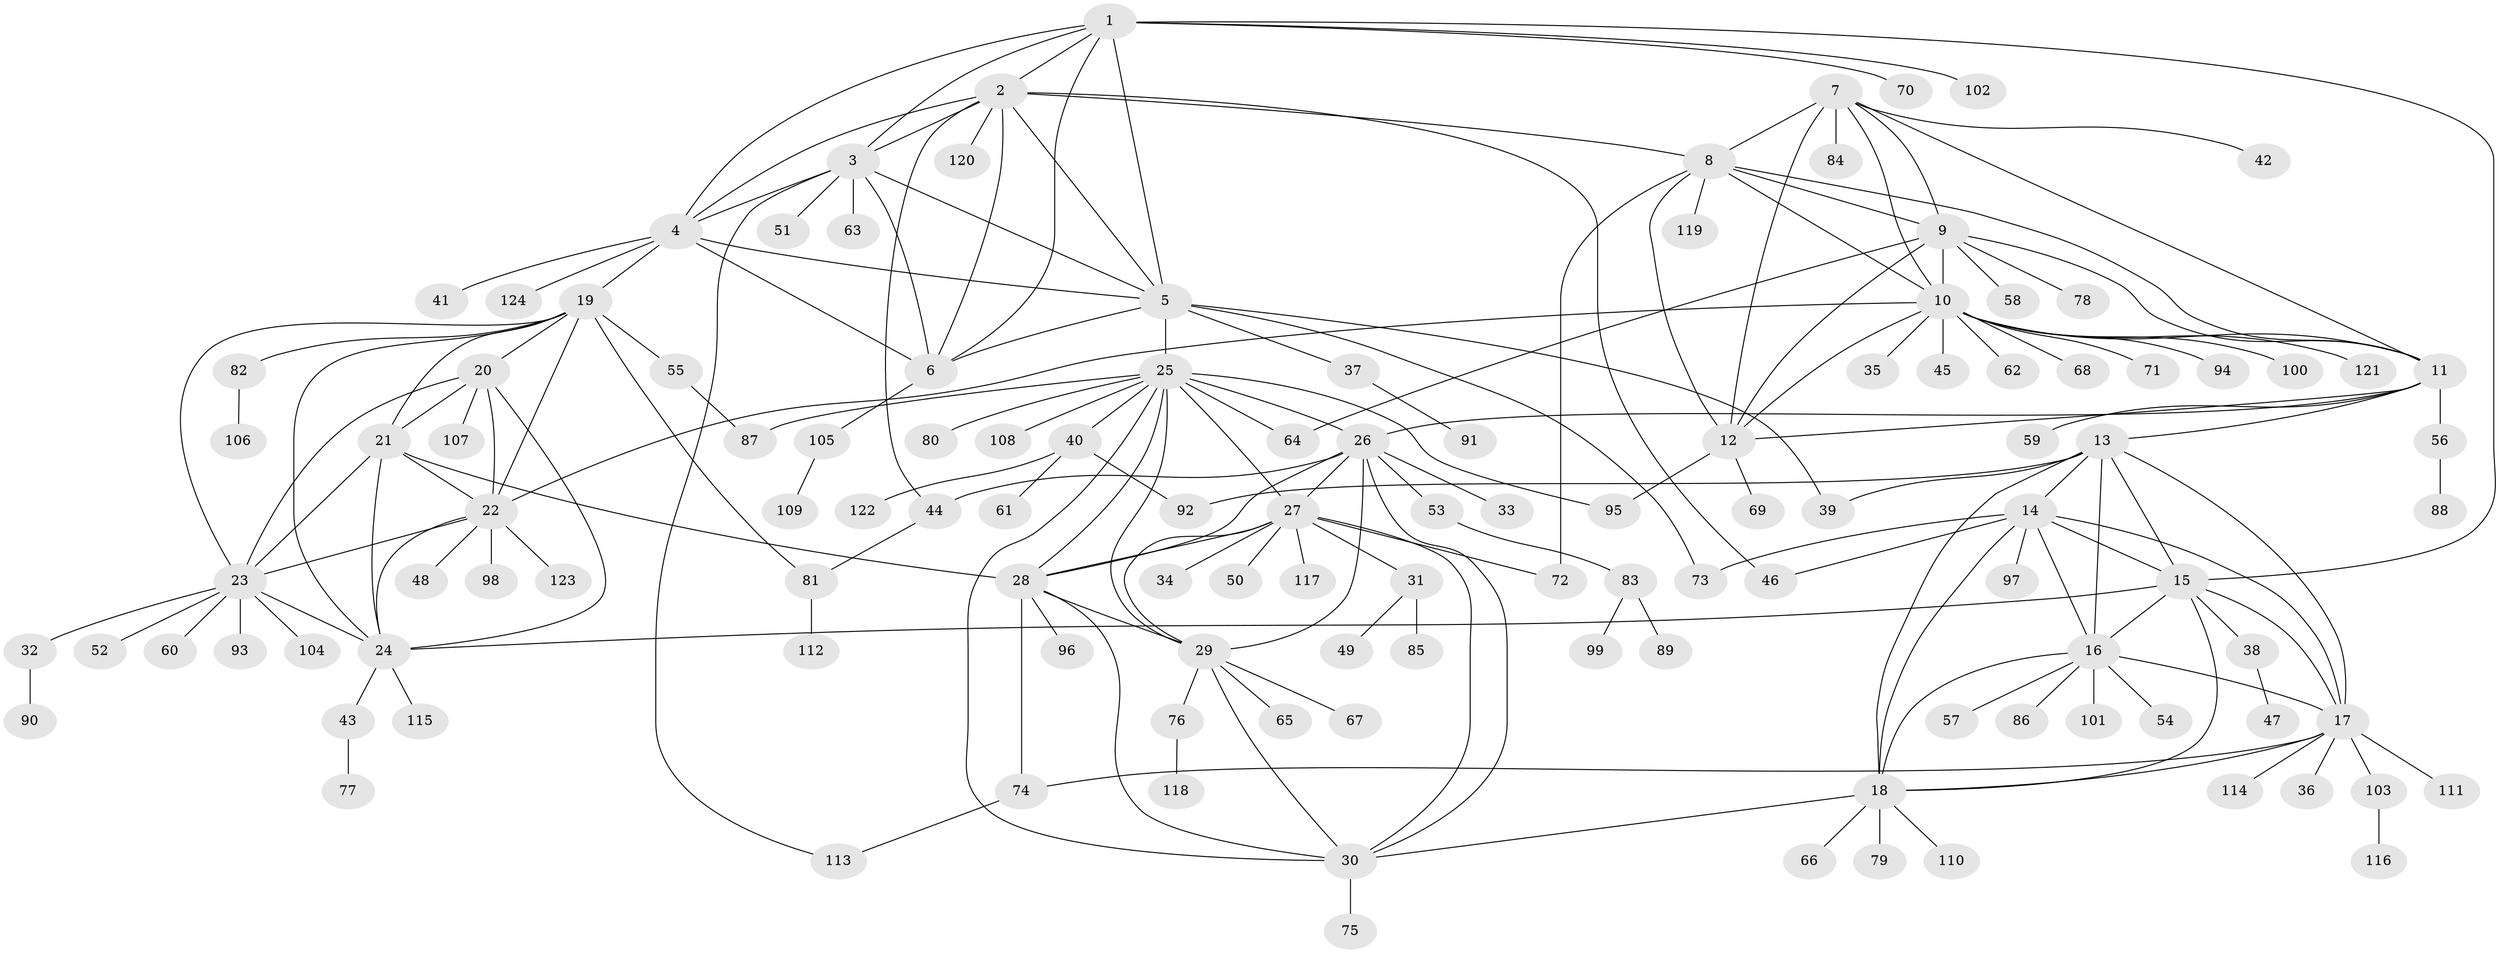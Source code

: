 // coarse degree distribution, {9: 0.01, 8: 0.03, 7: 0.12, 15: 0.01, 5: 0.01, 12: 0.01, 10: 0.02, 13: 0.01, 11: 0.01, 3: 0.03, 1: 0.62, 2: 0.12}
// Generated by graph-tools (version 1.1) at 2025/52/02/27/25 19:52:19]
// undirected, 124 vertices, 191 edges
graph export_dot {
graph [start="1"]
  node [color=gray90,style=filled];
  1;
  2;
  3;
  4;
  5;
  6;
  7;
  8;
  9;
  10;
  11;
  12;
  13;
  14;
  15;
  16;
  17;
  18;
  19;
  20;
  21;
  22;
  23;
  24;
  25;
  26;
  27;
  28;
  29;
  30;
  31;
  32;
  33;
  34;
  35;
  36;
  37;
  38;
  39;
  40;
  41;
  42;
  43;
  44;
  45;
  46;
  47;
  48;
  49;
  50;
  51;
  52;
  53;
  54;
  55;
  56;
  57;
  58;
  59;
  60;
  61;
  62;
  63;
  64;
  65;
  66;
  67;
  68;
  69;
  70;
  71;
  72;
  73;
  74;
  75;
  76;
  77;
  78;
  79;
  80;
  81;
  82;
  83;
  84;
  85;
  86;
  87;
  88;
  89;
  90;
  91;
  92;
  93;
  94;
  95;
  96;
  97;
  98;
  99;
  100;
  101;
  102;
  103;
  104;
  105;
  106;
  107;
  108;
  109;
  110;
  111;
  112;
  113;
  114;
  115;
  116;
  117;
  118;
  119;
  120;
  121;
  122;
  123;
  124;
  1 -- 2;
  1 -- 3;
  1 -- 4;
  1 -- 5;
  1 -- 6;
  1 -- 15;
  1 -- 70;
  1 -- 102;
  2 -- 3;
  2 -- 4;
  2 -- 5;
  2 -- 6;
  2 -- 8;
  2 -- 44;
  2 -- 46;
  2 -- 120;
  3 -- 4;
  3 -- 5;
  3 -- 6;
  3 -- 51;
  3 -- 63;
  3 -- 113;
  4 -- 5;
  4 -- 6;
  4 -- 19;
  4 -- 41;
  4 -- 124;
  5 -- 6;
  5 -- 25;
  5 -- 37;
  5 -- 39;
  5 -- 73;
  6 -- 105;
  7 -- 8;
  7 -- 9;
  7 -- 10;
  7 -- 11;
  7 -- 12;
  7 -- 42;
  7 -- 84;
  8 -- 9;
  8 -- 10;
  8 -- 11;
  8 -- 12;
  8 -- 72;
  8 -- 119;
  9 -- 10;
  9 -- 11;
  9 -- 12;
  9 -- 58;
  9 -- 64;
  9 -- 78;
  10 -- 11;
  10 -- 12;
  10 -- 22;
  10 -- 35;
  10 -- 45;
  10 -- 62;
  10 -- 68;
  10 -- 71;
  10 -- 94;
  10 -- 100;
  10 -- 121;
  11 -- 12;
  11 -- 13;
  11 -- 26;
  11 -- 56;
  11 -- 59;
  12 -- 69;
  12 -- 95;
  13 -- 14;
  13 -- 15;
  13 -- 16;
  13 -- 17;
  13 -- 18;
  13 -- 39;
  13 -- 92;
  14 -- 15;
  14 -- 16;
  14 -- 17;
  14 -- 18;
  14 -- 46;
  14 -- 73;
  14 -- 97;
  15 -- 16;
  15 -- 17;
  15 -- 18;
  15 -- 24;
  15 -- 38;
  16 -- 17;
  16 -- 18;
  16 -- 54;
  16 -- 57;
  16 -- 86;
  16 -- 101;
  17 -- 18;
  17 -- 36;
  17 -- 74;
  17 -- 103;
  17 -- 111;
  17 -- 114;
  18 -- 30;
  18 -- 66;
  18 -- 79;
  18 -- 110;
  19 -- 20;
  19 -- 21;
  19 -- 22;
  19 -- 23;
  19 -- 24;
  19 -- 55;
  19 -- 81;
  19 -- 82;
  20 -- 21;
  20 -- 22;
  20 -- 23;
  20 -- 24;
  20 -- 107;
  21 -- 22;
  21 -- 23;
  21 -- 24;
  21 -- 28;
  22 -- 23;
  22 -- 24;
  22 -- 48;
  22 -- 98;
  22 -- 123;
  23 -- 24;
  23 -- 32;
  23 -- 52;
  23 -- 60;
  23 -- 93;
  23 -- 104;
  24 -- 43;
  24 -- 115;
  25 -- 26;
  25 -- 27;
  25 -- 28;
  25 -- 29;
  25 -- 30;
  25 -- 40;
  25 -- 64;
  25 -- 80;
  25 -- 87;
  25 -- 95;
  25 -- 108;
  26 -- 27;
  26 -- 28;
  26 -- 29;
  26 -- 30;
  26 -- 33;
  26 -- 44;
  26 -- 53;
  27 -- 28;
  27 -- 29;
  27 -- 30;
  27 -- 31;
  27 -- 34;
  27 -- 50;
  27 -- 72;
  27 -- 117;
  28 -- 29;
  28 -- 30;
  28 -- 74;
  28 -- 96;
  29 -- 30;
  29 -- 65;
  29 -- 67;
  29 -- 76;
  30 -- 75;
  31 -- 49;
  31 -- 85;
  32 -- 90;
  37 -- 91;
  38 -- 47;
  40 -- 61;
  40 -- 92;
  40 -- 122;
  43 -- 77;
  44 -- 81;
  53 -- 83;
  55 -- 87;
  56 -- 88;
  74 -- 113;
  76 -- 118;
  81 -- 112;
  82 -- 106;
  83 -- 89;
  83 -- 99;
  103 -- 116;
  105 -- 109;
}
